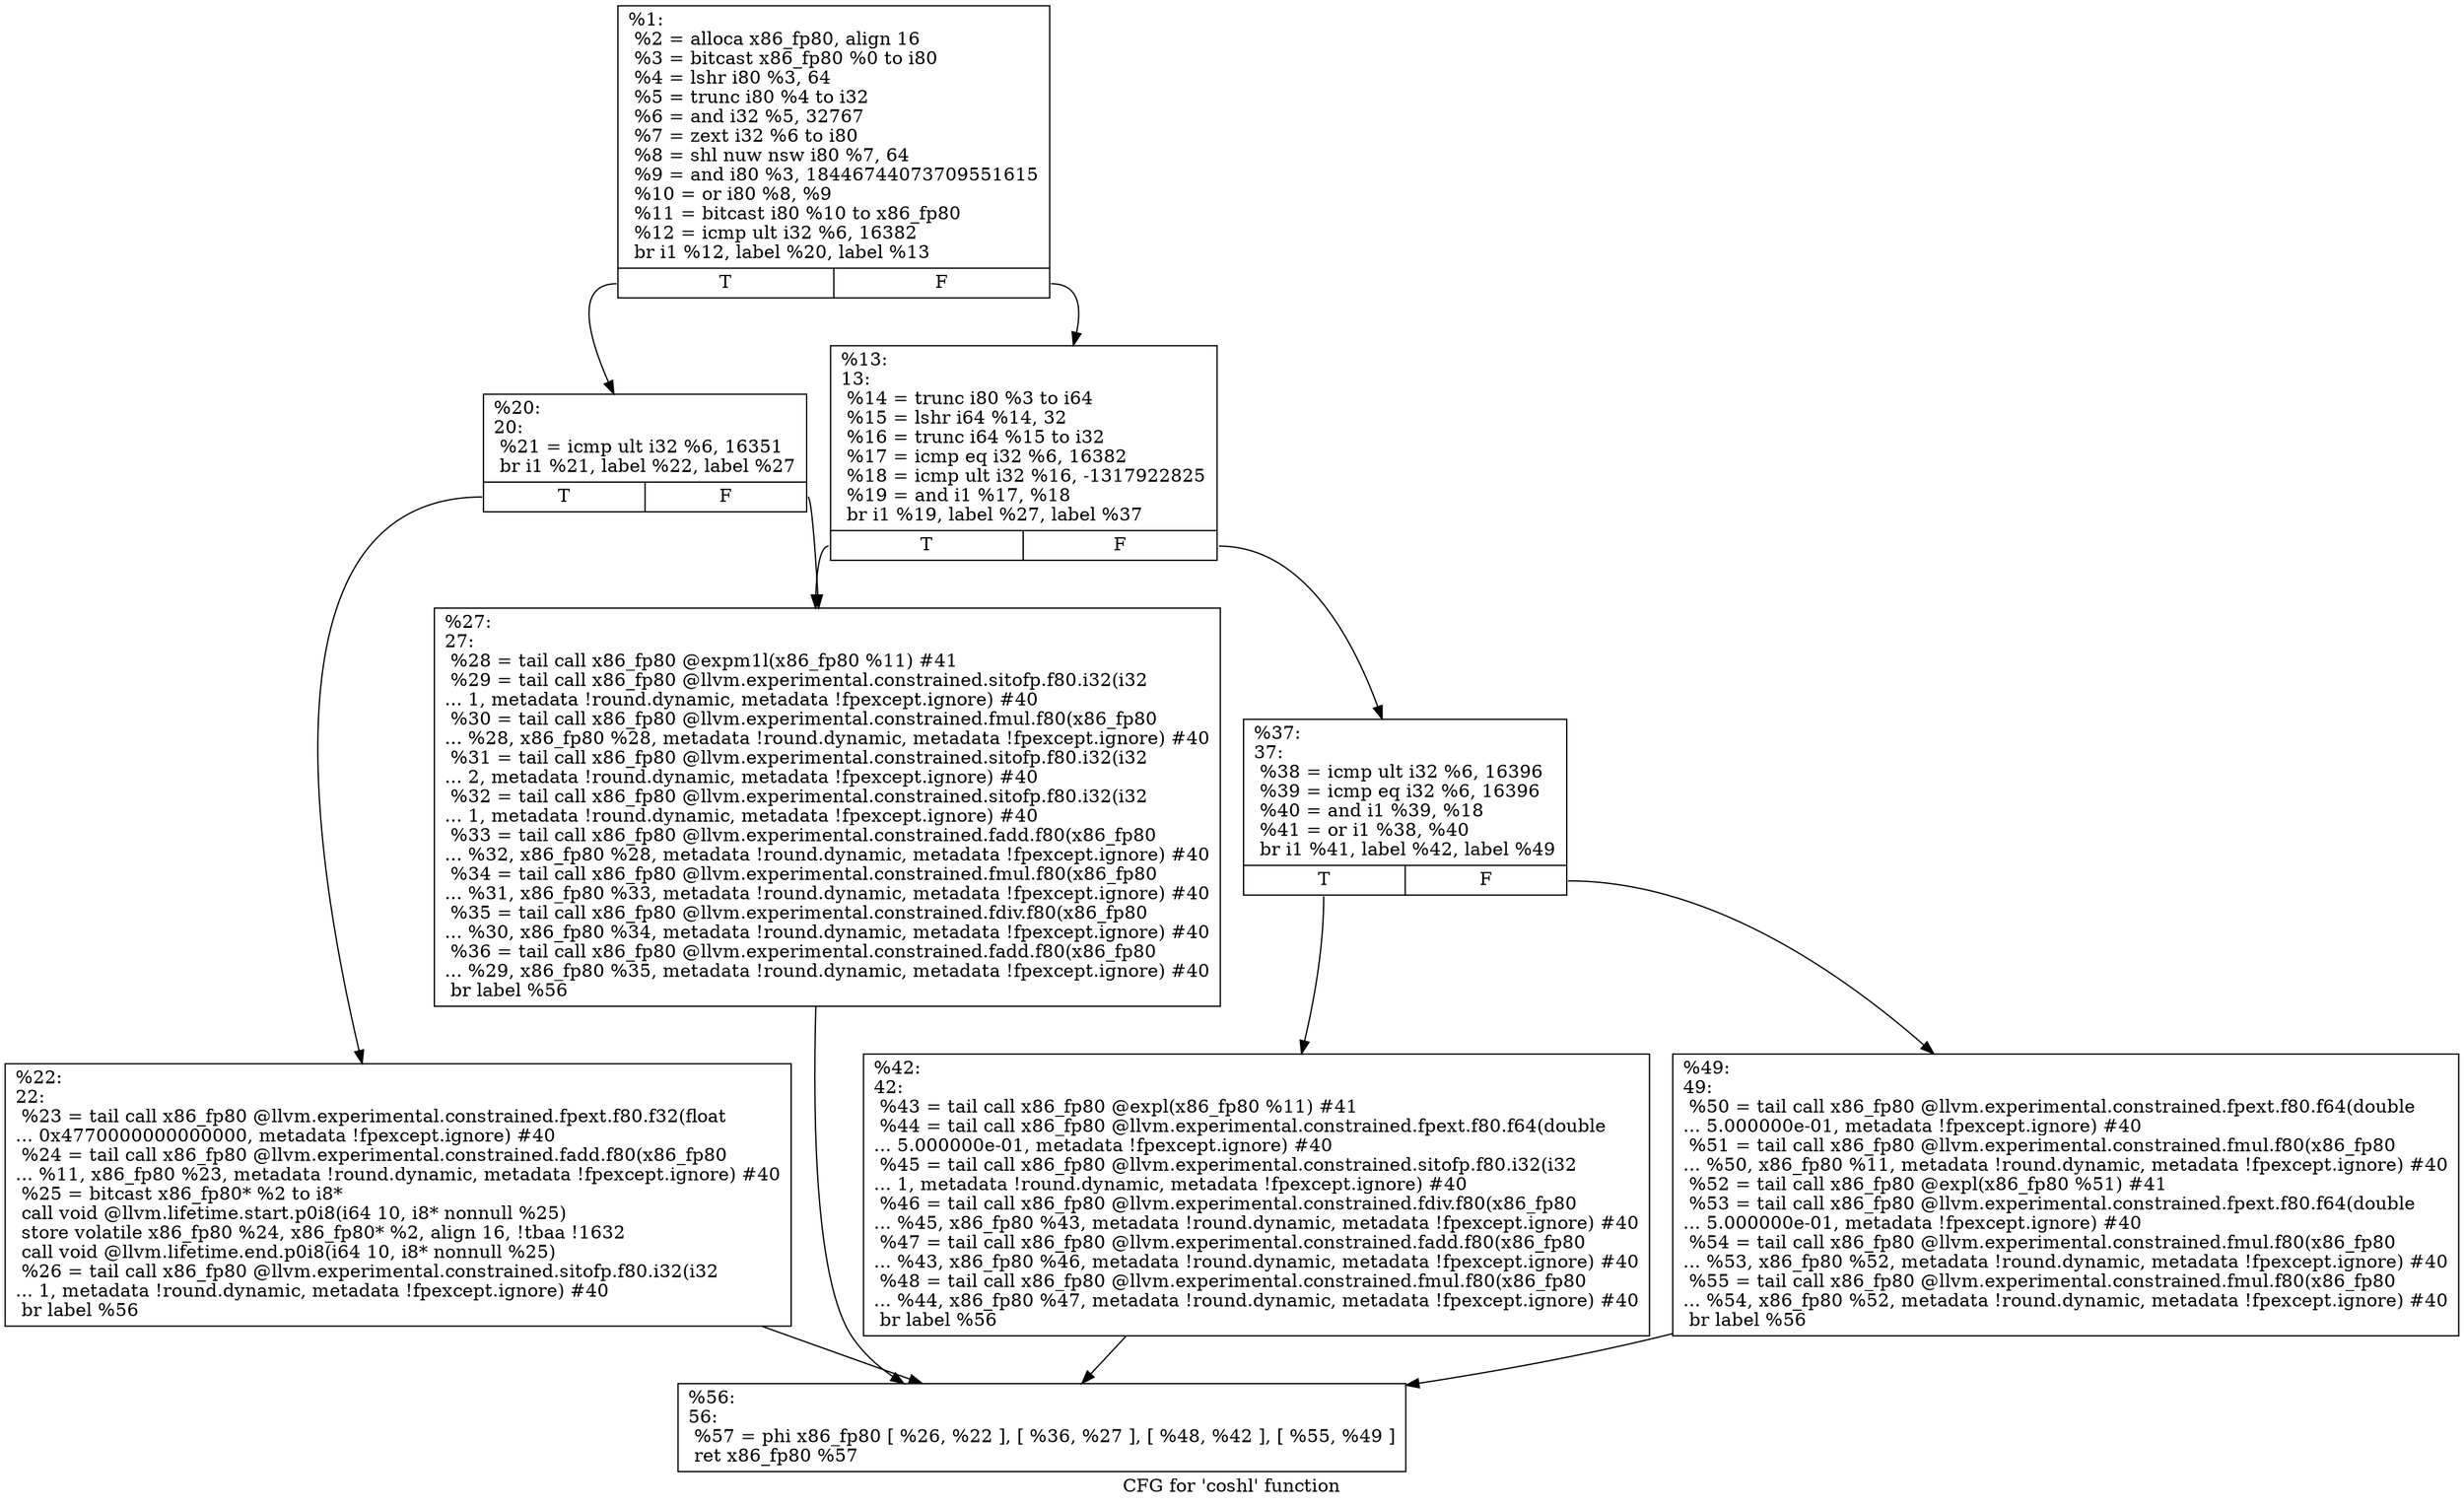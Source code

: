 digraph "CFG for 'coshl' function" {
	label="CFG for 'coshl' function";

	Node0x1f82120 [shape=record,label="{%1:\l  %2 = alloca x86_fp80, align 16\l  %3 = bitcast x86_fp80 %0 to i80\l  %4 = lshr i80 %3, 64\l  %5 = trunc i80 %4 to i32\l  %6 = and i32 %5, 32767\l  %7 = zext i32 %6 to i80\l  %8 = shl nuw nsw i80 %7, 64\l  %9 = and i80 %3, 18446744073709551615\l  %10 = or i80 %8, %9\l  %11 = bitcast i80 %10 to x86_fp80\l  %12 = icmp ult i32 %6, 16382\l  br i1 %12, label %20, label %13\l|{<s0>T|<s1>F}}"];
	Node0x1f82120:s0 -> Node0x1f82660;
	Node0x1f82120:s1 -> Node0x1f82610;
	Node0x1f82610 [shape=record,label="{%13:\l13:                                               \l  %14 = trunc i80 %3 to i64\l  %15 = lshr i64 %14, 32\l  %16 = trunc i64 %15 to i32\l  %17 = icmp eq i32 %6, 16382\l  %18 = icmp ult i32 %16, -1317922825\l  %19 = and i1 %17, %18\l  br i1 %19, label %27, label %37\l|{<s0>T|<s1>F}}"];
	Node0x1f82610:s0 -> Node0x1f82700;
	Node0x1f82610:s1 -> Node0x1f82750;
	Node0x1f82660 [shape=record,label="{%20:\l20:                                               \l  %21 = icmp ult i32 %6, 16351\l  br i1 %21, label %22, label %27\l|{<s0>T|<s1>F}}"];
	Node0x1f82660:s0 -> Node0x1f826b0;
	Node0x1f82660:s1 -> Node0x1f82700;
	Node0x1f826b0 [shape=record,label="{%22:\l22:                                               \l  %23 = tail call x86_fp80 @llvm.experimental.constrained.fpext.f80.f32(float\l... 0x4770000000000000, metadata !fpexcept.ignore) #40\l  %24 = tail call x86_fp80 @llvm.experimental.constrained.fadd.f80(x86_fp80\l... %11, x86_fp80 %23, metadata !round.dynamic, metadata !fpexcept.ignore) #40\l  %25 = bitcast x86_fp80* %2 to i8*\l  call void @llvm.lifetime.start.p0i8(i64 10, i8* nonnull %25)\l  store volatile x86_fp80 %24, x86_fp80* %2, align 16, !tbaa !1632\l  call void @llvm.lifetime.end.p0i8(i64 10, i8* nonnull %25)\l  %26 = tail call x86_fp80 @llvm.experimental.constrained.sitofp.f80.i32(i32\l... 1, metadata !round.dynamic, metadata !fpexcept.ignore) #40\l  br label %56\l}"];
	Node0x1f826b0 -> Node0x1f82840;
	Node0x1f82700 [shape=record,label="{%27:\l27:                                               \l  %28 = tail call x86_fp80 @expm1l(x86_fp80 %11) #41\l  %29 = tail call x86_fp80 @llvm.experimental.constrained.sitofp.f80.i32(i32\l... 1, metadata !round.dynamic, metadata !fpexcept.ignore) #40\l  %30 = tail call x86_fp80 @llvm.experimental.constrained.fmul.f80(x86_fp80\l... %28, x86_fp80 %28, metadata !round.dynamic, metadata !fpexcept.ignore) #40\l  %31 = tail call x86_fp80 @llvm.experimental.constrained.sitofp.f80.i32(i32\l... 2, metadata !round.dynamic, metadata !fpexcept.ignore) #40\l  %32 = tail call x86_fp80 @llvm.experimental.constrained.sitofp.f80.i32(i32\l... 1, metadata !round.dynamic, metadata !fpexcept.ignore) #40\l  %33 = tail call x86_fp80 @llvm.experimental.constrained.fadd.f80(x86_fp80\l... %32, x86_fp80 %28, metadata !round.dynamic, metadata !fpexcept.ignore) #40\l  %34 = tail call x86_fp80 @llvm.experimental.constrained.fmul.f80(x86_fp80\l... %31, x86_fp80 %33, metadata !round.dynamic, metadata !fpexcept.ignore) #40\l  %35 = tail call x86_fp80 @llvm.experimental.constrained.fdiv.f80(x86_fp80\l... %30, x86_fp80 %34, metadata !round.dynamic, metadata !fpexcept.ignore) #40\l  %36 = tail call x86_fp80 @llvm.experimental.constrained.fadd.f80(x86_fp80\l... %29, x86_fp80 %35, metadata !round.dynamic, metadata !fpexcept.ignore) #40\l  br label %56\l}"];
	Node0x1f82700 -> Node0x1f82840;
	Node0x1f82750 [shape=record,label="{%37:\l37:                                               \l  %38 = icmp ult i32 %6, 16396\l  %39 = icmp eq i32 %6, 16396\l  %40 = and i1 %39, %18\l  %41 = or i1 %38, %40\l  br i1 %41, label %42, label %49\l|{<s0>T|<s1>F}}"];
	Node0x1f82750:s0 -> Node0x1f827a0;
	Node0x1f82750:s1 -> Node0x1f827f0;
	Node0x1f827a0 [shape=record,label="{%42:\l42:                                               \l  %43 = tail call x86_fp80 @expl(x86_fp80 %11) #41\l  %44 = tail call x86_fp80 @llvm.experimental.constrained.fpext.f80.f64(double\l... 5.000000e-01, metadata !fpexcept.ignore) #40\l  %45 = tail call x86_fp80 @llvm.experimental.constrained.sitofp.f80.i32(i32\l... 1, metadata !round.dynamic, metadata !fpexcept.ignore) #40\l  %46 = tail call x86_fp80 @llvm.experimental.constrained.fdiv.f80(x86_fp80\l... %45, x86_fp80 %43, metadata !round.dynamic, metadata !fpexcept.ignore) #40\l  %47 = tail call x86_fp80 @llvm.experimental.constrained.fadd.f80(x86_fp80\l... %43, x86_fp80 %46, metadata !round.dynamic, metadata !fpexcept.ignore) #40\l  %48 = tail call x86_fp80 @llvm.experimental.constrained.fmul.f80(x86_fp80\l... %44, x86_fp80 %47, metadata !round.dynamic, metadata !fpexcept.ignore) #40\l  br label %56\l}"];
	Node0x1f827a0 -> Node0x1f82840;
	Node0x1f827f0 [shape=record,label="{%49:\l49:                                               \l  %50 = tail call x86_fp80 @llvm.experimental.constrained.fpext.f80.f64(double\l... 5.000000e-01, metadata !fpexcept.ignore) #40\l  %51 = tail call x86_fp80 @llvm.experimental.constrained.fmul.f80(x86_fp80\l... %50, x86_fp80 %11, metadata !round.dynamic, metadata !fpexcept.ignore) #40\l  %52 = tail call x86_fp80 @expl(x86_fp80 %51) #41\l  %53 = tail call x86_fp80 @llvm.experimental.constrained.fpext.f80.f64(double\l... 5.000000e-01, metadata !fpexcept.ignore) #40\l  %54 = tail call x86_fp80 @llvm.experimental.constrained.fmul.f80(x86_fp80\l... %53, x86_fp80 %52, metadata !round.dynamic, metadata !fpexcept.ignore) #40\l  %55 = tail call x86_fp80 @llvm.experimental.constrained.fmul.f80(x86_fp80\l... %54, x86_fp80 %52, metadata !round.dynamic, metadata !fpexcept.ignore) #40\l  br label %56\l}"];
	Node0x1f827f0 -> Node0x1f82840;
	Node0x1f82840 [shape=record,label="{%56:\l56:                                               \l  %57 = phi x86_fp80 [ %26, %22 ], [ %36, %27 ], [ %48, %42 ], [ %55, %49 ]\l  ret x86_fp80 %57\l}"];
}
